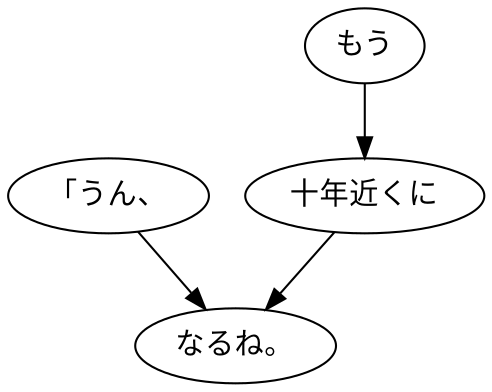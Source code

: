 digraph graph2311 {
	node0 [label="「うん、"];
	node1 [label="もう"];
	node2 [label="十年近くに"];
	node3 [label="なるね。"];
	node0 -> node3;
	node1 -> node2;
	node2 -> node3;
}
